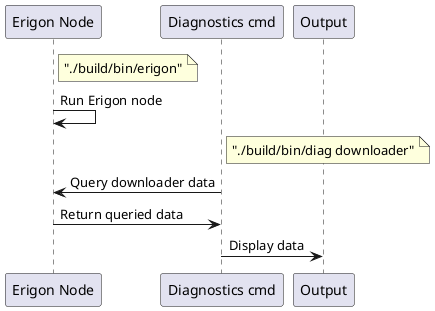@startuml
participant "Erigon Node" as Erigon
participant "Diagnostics cmd" as Diag
participant "Output" as Output

note right of Erigon
"./build/bin/erigon"
end note
Erigon -> Erigon: Run Erigon node

note right of Diag
   "./build/bin/diag downloader"
end note
Diag -> Erigon: Query downloader data
Erigon -> Diag: Return queried data
Diag -> Output: Display data

@enduml

